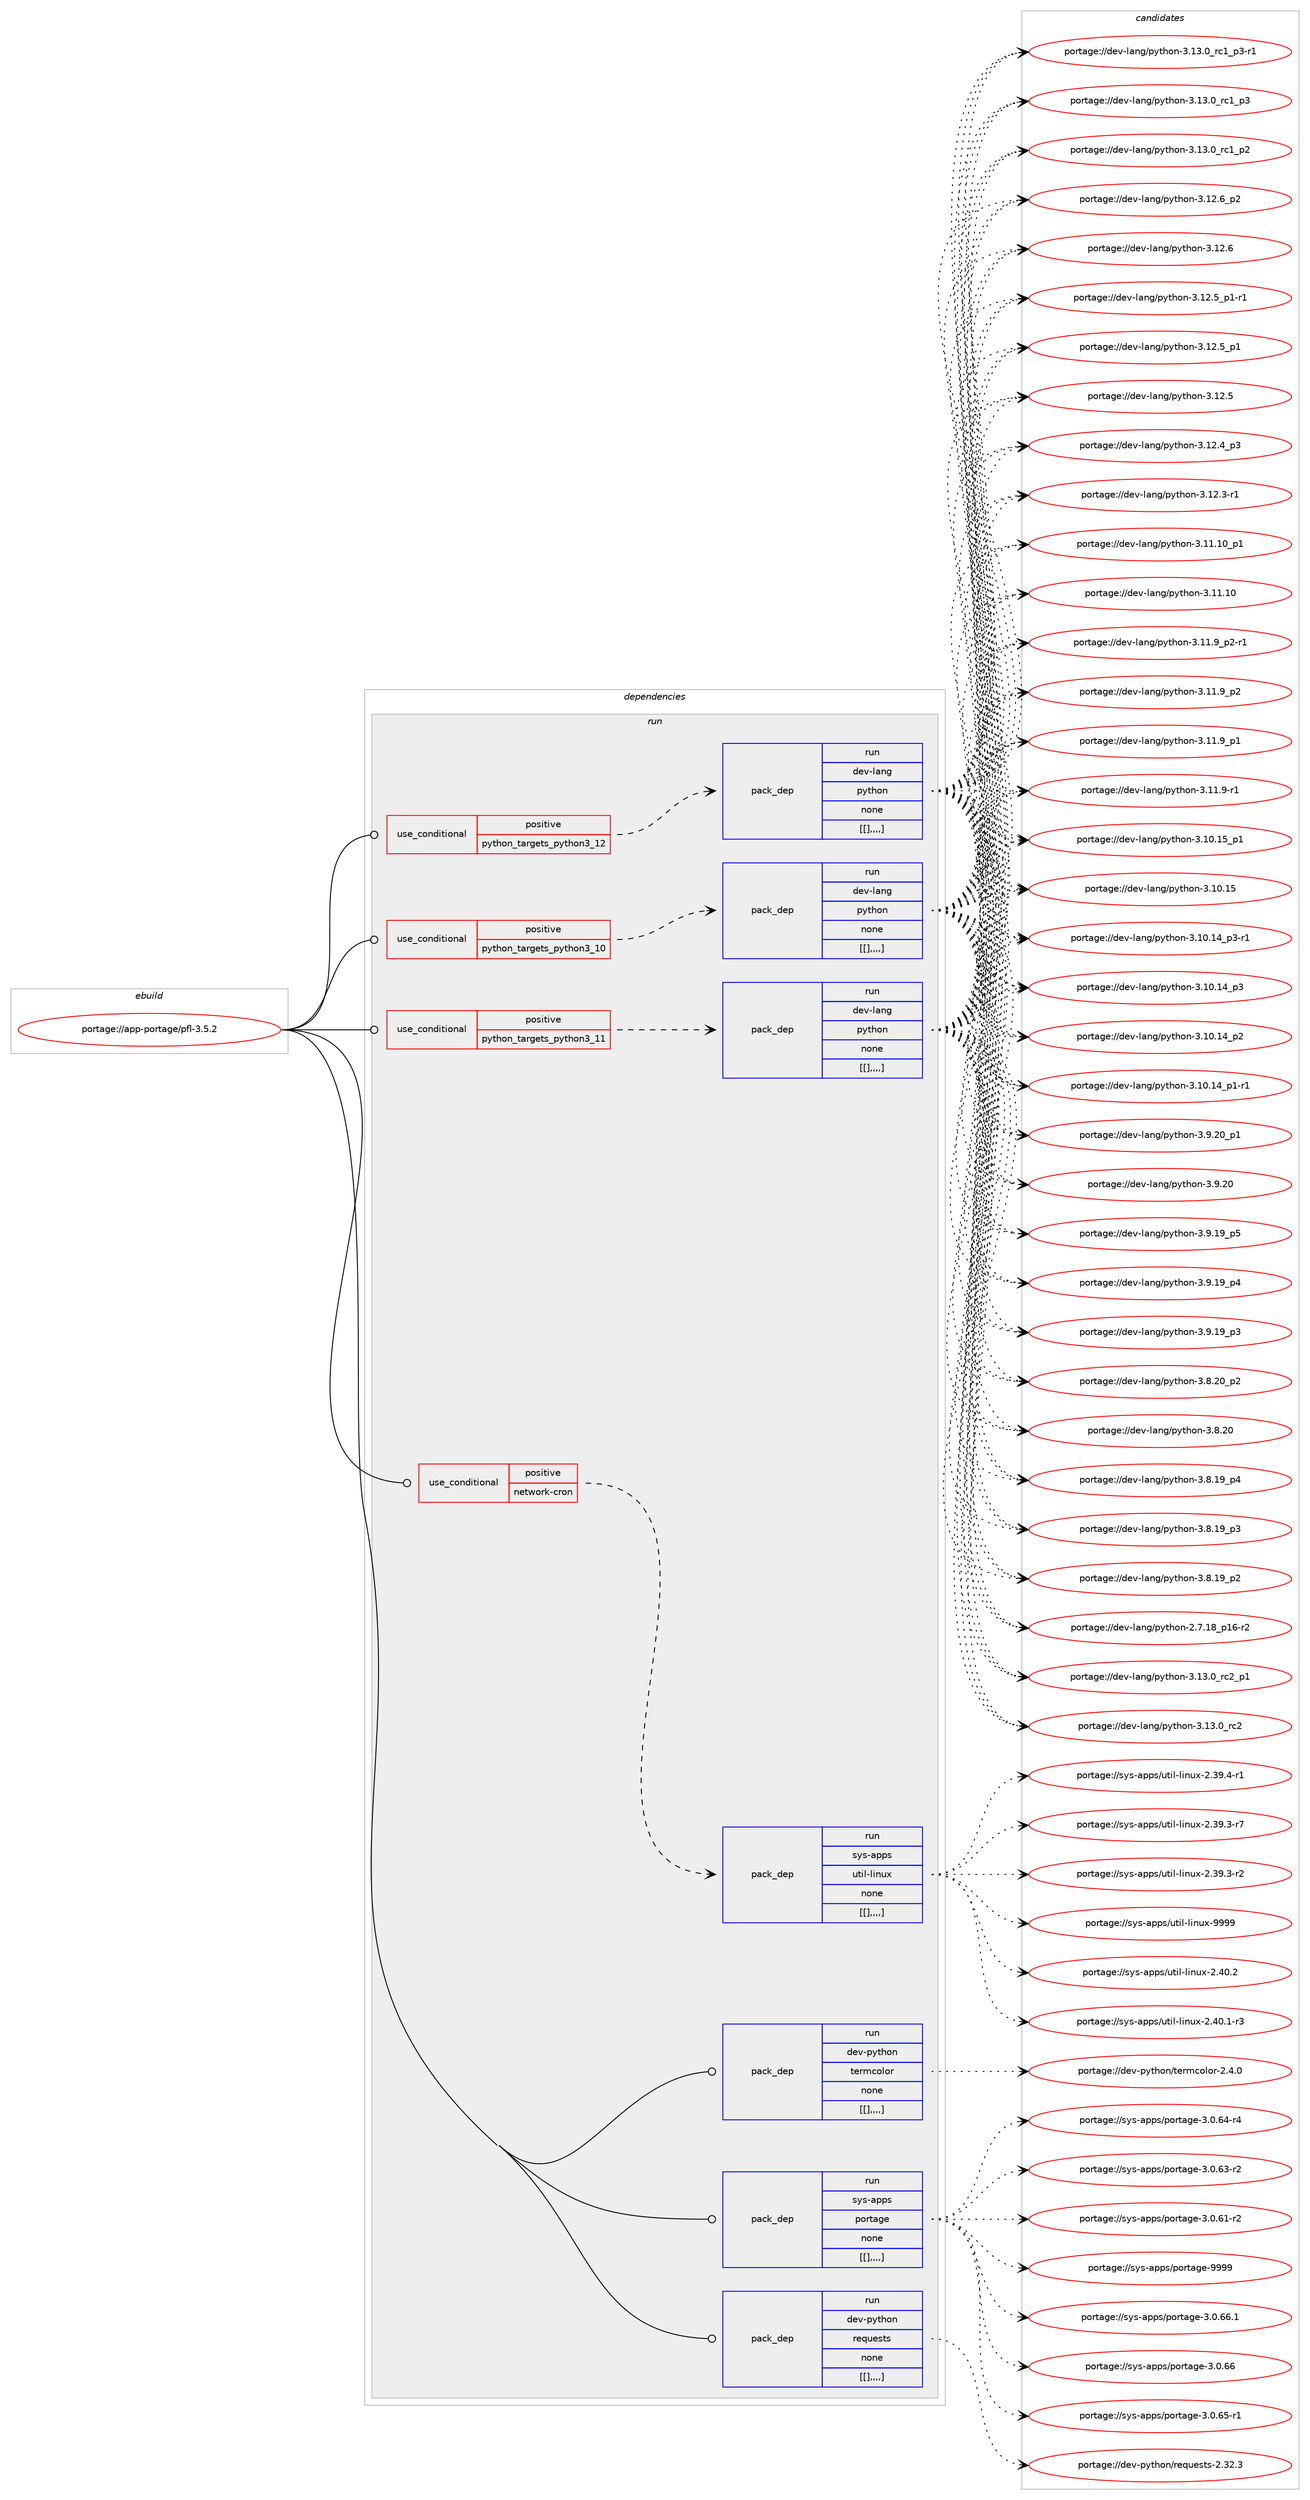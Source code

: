 digraph prolog {

# *************
# Graph options
# *************

newrank=true;
concentrate=true;
compound=true;
graph [rankdir=LR,fontname=Helvetica,fontsize=10,ranksep=1.5];#, ranksep=2.5, nodesep=0.2];
edge  [arrowhead=vee];
node  [fontname=Helvetica,fontsize=10];

# **********
# The ebuild
# **********

subgraph cluster_leftcol {
color=gray;
label=<<i>ebuild</i>>;
id [label="portage://app-portage/pfl-3.5.2", color=red, width=4, href="../app-portage/pfl-3.5.2.svg"];
}

# ****************
# The dependencies
# ****************

subgraph cluster_midcol {
color=gray;
label=<<i>dependencies</i>>;
subgraph cluster_compile {
fillcolor="#eeeeee";
style=filled;
label=<<i>compile</i>>;
}
subgraph cluster_compileandrun {
fillcolor="#eeeeee";
style=filled;
label=<<i>compile and run</i>>;
}
subgraph cluster_run {
fillcolor="#eeeeee";
style=filled;
label=<<i>run</i>>;
subgraph cond14505 {
dependency51604 [label=<<TABLE BORDER="0" CELLBORDER="1" CELLSPACING="0" CELLPADDING="4"><TR><TD ROWSPAN="3" CELLPADDING="10">use_conditional</TD></TR><TR><TD>positive</TD></TR><TR><TD>network-cron</TD></TR></TABLE>>, shape=none, color=red];
subgraph pack36635 {
dependency51605 [label=<<TABLE BORDER="0" CELLBORDER="1" CELLSPACING="0" CELLPADDING="4" WIDTH="220"><TR><TD ROWSPAN="6" CELLPADDING="30">pack_dep</TD></TR><TR><TD WIDTH="110">run</TD></TR><TR><TD>sys-apps</TD></TR><TR><TD>util-linux</TD></TR><TR><TD>none</TD></TR><TR><TD>[[],,,,]</TD></TR></TABLE>>, shape=none, color=blue];
}
dependency51604:e -> dependency51605:w [weight=20,style="dashed",arrowhead="vee"];
}
id:e -> dependency51604:w [weight=20,style="solid",arrowhead="odot"];
subgraph cond14506 {
dependency51606 [label=<<TABLE BORDER="0" CELLBORDER="1" CELLSPACING="0" CELLPADDING="4"><TR><TD ROWSPAN="3" CELLPADDING="10">use_conditional</TD></TR><TR><TD>positive</TD></TR><TR><TD>python_targets_python3_10</TD></TR></TABLE>>, shape=none, color=red];
subgraph pack36636 {
dependency51607 [label=<<TABLE BORDER="0" CELLBORDER="1" CELLSPACING="0" CELLPADDING="4" WIDTH="220"><TR><TD ROWSPAN="6" CELLPADDING="30">pack_dep</TD></TR><TR><TD WIDTH="110">run</TD></TR><TR><TD>dev-lang</TD></TR><TR><TD>python</TD></TR><TR><TD>none</TD></TR><TR><TD>[[],,,,]</TD></TR></TABLE>>, shape=none, color=blue];
}
dependency51606:e -> dependency51607:w [weight=20,style="dashed",arrowhead="vee"];
}
id:e -> dependency51606:w [weight=20,style="solid",arrowhead="odot"];
subgraph cond14507 {
dependency51608 [label=<<TABLE BORDER="0" CELLBORDER="1" CELLSPACING="0" CELLPADDING="4"><TR><TD ROWSPAN="3" CELLPADDING="10">use_conditional</TD></TR><TR><TD>positive</TD></TR><TR><TD>python_targets_python3_11</TD></TR></TABLE>>, shape=none, color=red];
subgraph pack36637 {
dependency51609 [label=<<TABLE BORDER="0" CELLBORDER="1" CELLSPACING="0" CELLPADDING="4" WIDTH="220"><TR><TD ROWSPAN="6" CELLPADDING="30">pack_dep</TD></TR><TR><TD WIDTH="110">run</TD></TR><TR><TD>dev-lang</TD></TR><TR><TD>python</TD></TR><TR><TD>none</TD></TR><TR><TD>[[],,,,]</TD></TR></TABLE>>, shape=none, color=blue];
}
dependency51608:e -> dependency51609:w [weight=20,style="dashed",arrowhead="vee"];
}
id:e -> dependency51608:w [weight=20,style="solid",arrowhead="odot"];
subgraph cond14508 {
dependency51610 [label=<<TABLE BORDER="0" CELLBORDER="1" CELLSPACING="0" CELLPADDING="4"><TR><TD ROWSPAN="3" CELLPADDING="10">use_conditional</TD></TR><TR><TD>positive</TD></TR><TR><TD>python_targets_python3_12</TD></TR></TABLE>>, shape=none, color=red];
subgraph pack36638 {
dependency51611 [label=<<TABLE BORDER="0" CELLBORDER="1" CELLSPACING="0" CELLPADDING="4" WIDTH="220"><TR><TD ROWSPAN="6" CELLPADDING="30">pack_dep</TD></TR><TR><TD WIDTH="110">run</TD></TR><TR><TD>dev-lang</TD></TR><TR><TD>python</TD></TR><TR><TD>none</TD></TR><TR><TD>[[],,,,]</TD></TR></TABLE>>, shape=none, color=blue];
}
dependency51610:e -> dependency51611:w [weight=20,style="dashed",arrowhead="vee"];
}
id:e -> dependency51610:w [weight=20,style="solid",arrowhead="odot"];
subgraph pack36639 {
dependency51612 [label=<<TABLE BORDER="0" CELLBORDER="1" CELLSPACING="0" CELLPADDING="4" WIDTH="220"><TR><TD ROWSPAN="6" CELLPADDING="30">pack_dep</TD></TR><TR><TD WIDTH="110">run</TD></TR><TR><TD>dev-python</TD></TR><TR><TD>requests</TD></TR><TR><TD>none</TD></TR><TR><TD>[[],,,,]</TD></TR></TABLE>>, shape=none, color=blue];
}
id:e -> dependency51612:w [weight=20,style="solid",arrowhead="odot"];
subgraph pack36640 {
dependency51613 [label=<<TABLE BORDER="0" CELLBORDER="1" CELLSPACING="0" CELLPADDING="4" WIDTH="220"><TR><TD ROWSPAN="6" CELLPADDING="30">pack_dep</TD></TR><TR><TD WIDTH="110">run</TD></TR><TR><TD>dev-python</TD></TR><TR><TD>termcolor</TD></TR><TR><TD>none</TD></TR><TR><TD>[[],,,,]</TD></TR></TABLE>>, shape=none, color=blue];
}
id:e -> dependency51613:w [weight=20,style="solid",arrowhead="odot"];
subgraph pack36641 {
dependency51614 [label=<<TABLE BORDER="0" CELLBORDER="1" CELLSPACING="0" CELLPADDING="4" WIDTH="220"><TR><TD ROWSPAN="6" CELLPADDING="30">pack_dep</TD></TR><TR><TD WIDTH="110">run</TD></TR><TR><TD>sys-apps</TD></TR><TR><TD>portage</TD></TR><TR><TD>none</TD></TR><TR><TD>[[],,,,]</TD></TR></TABLE>>, shape=none, color=blue];
}
id:e -> dependency51614:w [weight=20,style="solid",arrowhead="odot"];
}
}

# **************
# The candidates
# **************

subgraph cluster_choices {
rank=same;
color=gray;
label=<<i>candidates</i>>;

subgraph choice36635 {
color=black;
nodesep=1;
choice115121115459711211211547117116105108451081051101171204557575757 [label="portage://sys-apps/util-linux-9999", color=red, width=4,href="../sys-apps/util-linux-9999.svg"];
choice1151211154597112112115471171161051084510810511011712045504652484650 [label="portage://sys-apps/util-linux-2.40.2", color=red, width=4,href="../sys-apps/util-linux-2.40.2.svg"];
choice11512111545971121121154711711610510845108105110117120455046524846494511451 [label="portage://sys-apps/util-linux-2.40.1-r3", color=red, width=4,href="../sys-apps/util-linux-2.40.1-r3.svg"];
choice11512111545971121121154711711610510845108105110117120455046515746524511449 [label="portage://sys-apps/util-linux-2.39.4-r1", color=red, width=4,href="../sys-apps/util-linux-2.39.4-r1.svg"];
choice11512111545971121121154711711610510845108105110117120455046515746514511455 [label="portage://sys-apps/util-linux-2.39.3-r7", color=red, width=4,href="../sys-apps/util-linux-2.39.3-r7.svg"];
choice11512111545971121121154711711610510845108105110117120455046515746514511450 [label="portage://sys-apps/util-linux-2.39.3-r2", color=red, width=4,href="../sys-apps/util-linux-2.39.3-r2.svg"];
dependency51605:e -> choice115121115459711211211547117116105108451081051101171204557575757:w [style=dotted,weight="100"];
dependency51605:e -> choice1151211154597112112115471171161051084510810511011712045504652484650:w [style=dotted,weight="100"];
dependency51605:e -> choice11512111545971121121154711711610510845108105110117120455046524846494511451:w [style=dotted,weight="100"];
dependency51605:e -> choice11512111545971121121154711711610510845108105110117120455046515746524511449:w [style=dotted,weight="100"];
dependency51605:e -> choice11512111545971121121154711711610510845108105110117120455046515746514511455:w [style=dotted,weight="100"];
dependency51605:e -> choice11512111545971121121154711711610510845108105110117120455046515746514511450:w [style=dotted,weight="100"];
}
subgraph choice36636 {
color=black;
nodesep=1;
choice100101118451089711010347112121116104111110455146495146489511499509511249 [label="portage://dev-lang/python-3.13.0_rc2_p1", color=red, width=4,href="../dev-lang/python-3.13.0_rc2_p1.svg"];
choice10010111845108971101034711212111610411111045514649514648951149950 [label="portage://dev-lang/python-3.13.0_rc2", color=red, width=4,href="../dev-lang/python-3.13.0_rc2.svg"];
choice1001011184510897110103471121211161041111104551464951464895114994995112514511449 [label="portage://dev-lang/python-3.13.0_rc1_p3-r1", color=red, width=4,href="../dev-lang/python-3.13.0_rc1_p3-r1.svg"];
choice100101118451089711010347112121116104111110455146495146489511499499511251 [label="portage://dev-lang/python-3.13.0_rc1_p3", color=red, width=4,href="../dev-lang/python-3.13.0_rc1_p3.svg"];
choice100101118451089711010347112121116104111110455146495146489511499499511250 [label="portage://dev-lang/python-3.13.0_rc1_p2", color=red, width=4,href="../dev-lang/python-3.13.0_rc1_p2.svg"];
choice100101118451089711010347112121116104111110455146495046549511250 [label="portage://dev-lang/python-3.12.6_p2", color=red, width=4,href="../dev-lang/python-3.12.6_p2.svg"];
choice10010111845108971101034711212111610411111045514649504654 [label="portage://dev-lang/python-3.12.6", color=red, width=4,href="../dev-lang/python-3.12.6.svg"];
choice1001011184510897110103471121211161041111104551464950465395112494511449 [label="portage://dev-lang/python-3.12.5_p1-r1", color=red, width=4,href="../dev-lang/python-3.12.5_p1-r1.svg"];
choice100101118451089711010347112121116104111110455146495046539511249 [label="portage://dev-lang/python-3.12.5_p1", color=red, width=4,href="../dev-lang/python-3.12.5_p1.svg"];
choice10010111845108971101034711212111610411111045514649504653 [label="portage://dev-lang/python-3.12.5", color=red, width=4,href="../dev-lang/python-3.12.5.svg"];
choice100101118451089711010347112121116104111110455146495046529511251 [label="portage://dev-lang/python-3.12.4_p3", color=red, width=4,href="../dev-lang/python-3.12.4_p3.svg"];
choice100101118451089711010347112121116104111110455146495046514511449 [label="portage://dev-lang/python-3.12.3-r1", color=red, width=4,href="../dev-lang/python-3.12.3-r1.svg"];
choice10010111845108971101034711212111610411111045514649494649489511249 [label="portage://dev-lang/python-3.11.10_p1", color=red, width=4,href="../dev-lang/python-3.11.10_p1.svg"];
choice1001011184510897110103471121211161041111104551464949464948 [label="portage://dev-lang/python-3.11.10", color=red, width=4,href="../dev-lang/python-3.11.10.svg"];
choice1001011184510897110103471121211161041111104551464949465795112504511449 [label="portage://dev-lang/python-3.11.9_p2-r1", color=red, width=4,href="../dev-lang/python-3.11.9_p2-r1.svg"];
choice100101118451089711010347112121116104111110455146494946579511250 [label="portage://dev-lang/python-3.11.9_p2", color=red, width=4,href="../dev-lang/python-3.11.9_p2.svg"];
choice100101118451089711010347112121116104111110455146494946579511249 [label="portage://dev-lang/python-3.11.9_p1", color=red, width=4,href="../dev-lang/python-3.11.9_p1.svg"];
choice100101118451089711010347112121116104111110455146494946574511449 [label="portage://dev-lang/python-3.11.9-r1", color=red, width=4,href="../dev-lang/python-3.11.9-r1.svg"];
choice10010111845108971101034711212111610411111045514649484649539511249 [label="portage://dev-lang/python-3.10.15_p1", color=red, width=4,href="../dev-lang/python-3.10.15_p1.svg"];
choice1001011184510897110103471121211161041111104551464948464953 [label="portage://dev-lang/python-3.10.15", color=red, width=4,href="../dev-lang/python-3.10.15.svg"];
choice100101118451089711010347112121116104111110455146494846495295112514511449 [label="portage://dev-lang/python-3.10.14_p3-r1", color=red, width=4,href="../dev-lang/python-3.10.14_p3-r1.svg"];
choice10010111845108971101034711212111610411111045514649484649529511251 [label="portage://dev-lang/python-3.10.14_p3", color=red, width=4,href="../dev-lang/python-3.10.14_p3.svg"];
choice10010111845108971101034711212111610411111045514649484649529511250 [label="portage://dev-lang/python-3.10.14_p2", color=red, width=4,href="../dev-lang/python-3.10.14_p2.svg"];
choice100101118451089711010347112121116104111110455146494846495295112494511449 [label="portage://dev-lang/python-3.10.14_p1-r1", color=red, width=4,href="../dev-lang/python-3.10.14_p1-r1.svg"];
choice100101118451089711010347112121116104111110455146574650489511249 [label="portage://dev-lang/python-3.9.20_p1", color=red, width=4,href="../dev-lang/python-3.9.20_p1.svg"];
choice10010111845108971101034711212111610411111045514657465048 [label="portage://dev-lang/python-3.9.20", color=red, width=4,href="../dev-lang/python-3.9.20.svg"];
choice100101118451089711010347112121116104111110455146574649579511253 [label="portage://dev-lang/python-3.9.19_p5", color=red, width=4,href="../dev-lang/python-3.9.19_p5.svg"];
choice100101118451089711010347112121116104111110455146574649579511252 [label="portage://dev-lang/python-3.9.19_p4", color=red, width=4,href="../dev-lang/python-3.9.19_p4.svg"];
choice100101118451089711010347112121116104111110455146574649579511251 [label="portage://dev-lang/python-3.9.19_p3", color=red, width=4,href="../dev-lang/python-3.9.19_p3.svg"];
choice100101118451089711010347112121116104111110455146564650489511250 [label="portage://dev-lang/python-3.8.20_p2", color=red, width=4,href="../dev-lang/python-3.8.20_p2.svg"];
choice10010111845108971101034711212111610411111045514656465048 [label="portage://dev-lang/python-3.8.20", color=red, width=4,href="../dev-lang/python-3.8.20.svg"];
choice100101118451089711010347112121116104111110455146564649579511252 [label="portage://dev-lang/python-3.8.19_p4", color=red, width=4,href="../dev-lang/python-3.8.19_p4.svg"];
choice100101118451089711010347112121116104111110455146564649579511251 [label="portage://dev-lang/python-3.8.19_p3", color=red, width=4,href="../dev-lang/python-3.8.19_p3.svg"];
choice100101118451089711010347112121116104111110455146564649579511250 [label="portage://dev-lang/python-3.8.19_p2", color=red, width=4,href="../dev-lang/python-3.8.19_p2.svg"];
choice100101118451089711010347112121116104111110455046554649569511249544511450 [label="portage://dev-lang/python-2.7.18_p16-r2", color=red, width=4,href="../dev-lang/python-2.7.18_p16-r2.svg"];
dependency51607:e -> choice100101118451089711010347112121116104111110455146495146489511499509511249:w [style=dotted,weight="100"];
dependency51607:e -> choice10010111845108971101034711212111610411111045514649514648951149950:w [style=dotted,weight="100"];
dependency51607:e -> choice1001011184510897110103471121211161041111104551464951464895114994995112514511449:w [style=dotted,weight="100"];
dependency51607:e -> choice100101118451089711010347112121116104111110455146495146489511499499511251:w [style=dotted,weight="100"];
dependency51607:e -> choice100101118451089711010347112121116104111110455146495146489511499499511250:w [style=dotted,weight="100"];
dependency51607:e -> choice100101118451089711010347112121116104111110455146495046549511250:w [style=dotted,weight="100"];
dependency51607:e -> choice10010111845108971101034711212111610411111045514649504654:w [style=dotted,weight="100"];
dependency51607:e -> choice1001011184510897110103471121211161041111104551464950465395112494511449:w [style=dotted,weight="100"];
dependency51607:e -> choice100101118451089711010347112121116104111110455146495046539511249:w [style=dotted,weight="100"];
dependency51607:e -> choice10010111845108971101034711212111610411111045514649504653:w [style=dotted,weight="100"];
dependency51607:e -> choice100101118451089711010347112121116104111110455146495046529511251:w [style=dotted,weight="100"];
dependency51607:e -> choice100101118451089711010347112121116104111110455146495046514511449:w [style=dotted,weight="100"];
dependency51607:e -> choice10010111845108971101034711212111610411111045514649494649489511249:w [style=dotted,weight="100"];
dependency51607:e -> choice1001011184510897110103471121211161041111104551464949464948:w [style=dotted,weight="100"];
dependency51607:e -> choice1001011184510897110103471121211161041111104551464949465795112504511449:w [style=dotted,weight="100"];
dependency51607:e -> choice100101118451089711010347112121116104111110455146494946579511250:w [style=dotted,weight="100"];
dependency51607:e -> choice100101118451089711010347112121116104111110455146494946579511249:w [style=dotted,weight="100"];
dependency51607:e -> choice100101118451089711010347112121116104111110455146494946574511449:w [style=dotted,weight="100"];
dependency51607:e -> choice10010111845108971101034711212111610411111045514649484649539511249:w [style=dotted,weight="100"];
dependency51607:e -> choice1001011184510897110103471121211161041111104551464948464953:w [style=dotted,weight="100"];
dependency51607:e -> choice100101118451089711010347112121116104111110455146494846495295112514511449:w [style=dotted,weight="100"];
dependency51607:e -> choice10010111845108971101034711212111610411111045514649484649529511251:w [style=dotted,weight="100"];
dependency51607:e -> choice10010111845108971101034711212111610411111045514649484649529511250:w [style=dotted,weight="100"];
dependency51607:e -> choice100101118451089711010347112121116104111110455146494846495295112494511449:w [style=dotted,weight="100"];
dependency51607:e -> choice100101118451089711010347112121116104111110455146574650489511249:w [style=dotted,weight="100"];
dependency51607:e -> choice10010111845108971101034711212111610411111045514657465048:w [style=dotted,weight="100"];
dependency51607:e -> choice100101118451089711010347112121116104111110455146574649579511253:w [style=dotted,weight="100"];
dependency51607:e -> choice100101118451089711010347112121116104111110455146574649579511252:w [style=dotted,weight="100"];
dependency51607:e -> choice100101118451089711010347112121116104111110455146574649579511251:w [style=dotted,weight="100"];
dependency51607:e -> choice100101118451089711010347112121116104111110455146564650489511250:w [style=dotted,weight="100"];
dependency51607:e -> choice10010111845108971101034711212111610411111045514656465048:w [style=dotted,weight="100"];
dependency51607:e -> choice100101118451089711010347112121116104111110455146564649579511252:w [style=dotted,weight="100"];
dependency51607:e -> choice100101118451089711010347112121116104111110455146564649579511251:w [style=dotted,weight="100"];
dependency51607:e -> choice100101118451089711010347112121116104111110455146564649579511250:w [style=dotted,weight="100"];
dependency51607:e -> choice100101118451089711010347112121116104111110455046554649569511249544511450:w [style=dotted,weight="100"];
}
subgraph choice36637 {
color=black;
nodesep=1;
choice100101118451089711010347112121116104111110455146495146489511499509511249 [label="portage://dev-lang/python-3.13.0_rc2_p1", color=red, width=4,href="../dev-lang/python-3.13.0_rc2_p1.svg"];
choice10010111845108971101034711212111610411111045514649514648951149950 [label="portage://dev-lang/python-3.13.0_rc2", color=red, width=4,href="../dev-lang/python-3.13.0_rc2.svg"];
choice1001011184510897110103471121211161041111104551464951464895114994995112514511449 [label="portage://dev-lang/python-3.13.0_rc1_p3-r1", color=red, width=4,href="../dev-lang/python-3.13.0_rc1_p3-r1.svg"];
choice100101118451089711010347112121116104111110455146495146489511499499511251 [label="portage://dev-lang/python-3.13.0_rc1_p3", color=red, width=4,href="../dev-lang/python-3.13.0_rc1_p3.svg"];
choice100101118451089711010347112121116104111110455146495146489511499499511250 [label="portage://dev-lang/python-3.13.0_rc1_p2", color=red, width=4,href="../dev-lang/python-3.13.0_rc1_p2.svg"];
choice100101118451089711010347112121116104111110455146495046549511250 [label="portage://dev-lang/python-3.12.6_p2", color=red, width=4,href="../dev-lang/python-3.12.6_p2.svg"];
choice10010111845108971101034711212111610411111045514649504654 [label="portage://dev-lang/python-3.12.6", color=red, width=4,href="../dev-lang/python-3.12.6.svg"];
choice1001011184510897110103471121211161041111104551464950465395112494511449 [label="portage://dev-lang/python-3.12.5_p1-r1", color=red, width=4,href="../dev-lang/python-3.12.5_p1-r1.svg"];
choice100101118451089711010347112121116104111110455146495046539511249 [label="portage://dev-lang/python-3.12.5_p1", color=red, width=4,href="../dev-lang/python-3.12.5_p1.svg"];
choice10010111845108971101034711212111610411111045514649504653 [label="portage://dev-lang/python-3.12.5", color=red, width=4,href="../dev-lang/python-3.12.5.svg"];
choice100101118451089711010347112121116104111110455146495046529511251 [label="portage://dev-lang/python-3.12.4_p3", color=red, width=4,href="../dev-lang/python-3.12.4_p3.svg"];
choice100101118451089711010347112121116104111110455146495046514511449 [label="portage://dev-lang/python-3.12.3-r1", color=red, width=4,href="../dev-lang/python-3.12.3-r1.svg"];
choice10010111845108971101034711212111610411111045514649494649489511249 [label="portage://dev-lang/python-3.11.10_p1", color=red, width=4,href="../dev-lang/python-3.11.10_p1.svg"];
choice1001011184510897110103471121211161041111104551464949464948 [label="portage://dev-lang/python-3.11.10", color=red, width=4,href="../dev-lang/python-3.11.10.svg"];
choice1001011184510897110103471121211161041111104551464949465795112504511449 [label="portage://dev-lang/python-3.11.9_p2-r1", color=red, width=4,href="../dev-lang/python-3.11.9_p2-r1.svg"];
choice100101118451089711010347112121116104111110455146494946579511250 [label="portage://dev-lang/python-3.11.9_p2", color=red, width=4,href="../dev-lang/python-3.11.9_p2.svg"];
choice100101118451089711010347112121116104111110455146494946579511249 [label="portage://dev-lang/python-3.11.9_p1", color=red, width=4,href="../dev-lang/python-3.11.9_p1.svg"];
choice100101118451089711010347112121116104111110455146494946574511449 [label="portage://dev-lang/python-3.11.9-r1", color=red, width=4,href="../dev-lang/python-3.11.9-r1.svg"];
choice10010111845108971101034711212111610411111045514649484649539511249 [label="portage://dev-lang/python-3.10.15_p1", color=red, width=4,href="../dev-lang/python-3.10.15_p1.svg"];
choice1001011184510897110103471121211161041111104551464948464953 [label="portage://dev-lang/python-3.10.15", color=red, width=4,href="../dev-lang/python-3.10.15.svg"];
choice100101118451089711010347112121116104111110455146494846495295112514511449 [label="portage://dev-lang/python-3.10.14_p3-r1", color=red, width=4,href="../dev-lang/python-3.10.14_p3-r1.svg"];
choice10010111845108971101034711212111610411111045514649484649529511251 [label="portage://dev-lang/python-3.10.14_p3", color=red, width=4,href="../dev-lang/python-3.10.14_p3.svg"];
choice10010111845108971101034711212111610411111045514649484649529511250 [label="portage://dev-lang/python-3.10.14_p2", color=red, width=4,href="../dev-lang/python-3.10.14_p2.svg"];
choice100101118451089711010347112121116104111110455146494846495295112494511449 [label="portage://dev-lang/python-3.10.14_p1-r1", color=red, width=4,href="../dev-lang/python-3.10.14_p1-r1.svg"];
choice100101118451089711010347112121116104111110455146574650489511249 [label="portage://dev-lang/python-3.9.20_p1", color=red, width=4,href="../dev-lang/python-3.9.20_p1.svg"];
choice10010111845108971101034711212111610411111045514657465048 [label="portage://dev-lang/python-3.9.20", color=red, width=4,href="../dev-lang/python-3.9.20.svg"];
choice100101118451089711010347112121116104111110455146574649579511253 [label="portage://dev-lang/python-3.9.19_p5", color=red, width=4,href="../dev-lang/python-3.9.19_p5.svg"];
choice100101118451089711010347112121116104111110455146574649579511252 [label="portage://dev-lang/python-3.9.19_p4", color=red, width=4,href="../dev-lang/python-3.9.19_p4.svg"];
choice100101118451089711010347112121116104111110455146574649579511251 [label="portage://dev-lang/python-3.9.19_p3", color=red, width=4,href="../dev-lang/python-3.9.19_p3.svg"];
choice100101118451089711010347112121116104111110455146564650489511250 [label="portage://dev-lang/python-3.8.20_p2", color=red, width=4,href="../dev-lang/python-3.8.20_p2.svg"];
choice10010111845108971101034711212111610411111045514656465048 [label="portage://dev-lang/python-3.8.20", color=red, width=4,href="../dev-lang/python-3.8.20.svg"];
choice100101118451089711010347112121116104111110455146564649579511252 [label="portage://dev-lang/python-3.8.19_p4", color=red, width=4,href="../dev-lang/python-3.8.19_p4.svg"];
choice100101118451089711010347112121116104111110455146564649579511251 [label="portage://dev-lang/python-3.8.19_p3", color=red, width=4,href="../dev-lang/python-3.8.19_p3.svg"];
choice100101118451089711010347112121116104111110455146564649579511250 [label="portage://dev-lang/python-3.8.19_p2", color=red, width=4,href="../dev-lang/python-3.8.19_p2.svg"];
choice100101118451089711010347112121116104111110455046554649569511249544511450 [label="portage://dev-lang/python-2.7.18_p16-r2", color=red, width=4,href="../dev-lang/python-2.7.18_p16-r2.svg"];
dependency51609:e -> choice100101118451089711010347112121116104111110455146495146489511499509511249:w [style=dotted,weight="100"];
dependency51609:e -> choice10010111845108971101034711212111610411111045514649514648951149950:w [style=dotted,weight="100"];
dependency51609:e -> choice1001011184510897110103471121211161041111104551464951464895114994995112514511449:w [style=dotted,weight="100"];
dependency51609:e -> choice100101118451089711010347112121116104111110455146495146489511499499511251:w [style=dotted,weight="100"];
dependency51609:e -> choice100101118451089711010347112121116104111110455146495146489511499499511250:w [style=dotted,weight="100"];
dependency51609:e -> choice100101118451089711010347112121116104111110455146495046549511250:w [style=dotted,weight="100"];
dependency51609:e -> choice10010111845108971101034711212111610411111045514649504654:w [style=dotted,weight="100"];
dependency51609:e -> choice1001011184510897110103471121211161041111104551464950465395112494511449:w [style=dotted,weight="100"];
dependency51609:e -> choice100101118451089711010347112121116104111110455146495046539511249:w [style=dotted,weight="100"];
dependency51609:e -> choice10010111845108971101034711212111610411111045514649504653:w [style=dotted,weight="100"];
dependency51609:e -> choice100101118451089711010347112121116104111110455146495046529511251:w [style=dotted,weight="100"];
dependency51609:e -> choice100101118451089711010347112121116104111110455146495046514511449:w [style=dotted,weight="100"];
dependency51609:e -> choice10010111845108971101034711212111610411111045514649494649489511249:w [style=dotted,weight="100"];
dependency51609:e -> choice1001011184510897110103471121211161041111104551464949464948:w [style=dotted,weight="100"];
dependency51609:e -> choice1001011184510897110103471121211161041111104551464949465795112504511449:w [style=dotted,weight="100"];
dependency51609:e -> choice100101118451089711010347112121116104111110455146494946579511250:w [style=dotted,weight="100"];
dependency51609:e -> choice100101118451089711010347112121116104111110455146494946579511249:w [style=dotted,weight="100"];
dependency51609:e -> choice100101118451089711010347112121116104111110455146494946574511449:w [style=dotted,weight="100"];
dependency51609:e -> choice10010111845108971101034711212111610411111045514649484649539511249:w [style=dotted,weight="100"];
dependency51609:e -> choice1001011184510897110103471121211161041111104551464948464953:w [style=dotted,weight="100"];
dependency51609:e -> choice100101118451089711010347112121116104111110455146494846495295112514511449:w [style=dotted,weight="100"];
dependency51609:e -> choice10010111845108971101034711212111610411111045514649484649529511251:w [style=dotted,weight="100"];
dependency51609:e -> choice10010111845108971101034711212111610411111045514649484649529511250:w [style=dotted,weight="100"];
dependency51609:e -> choice100101118451089711010347112121116104111110455146494846495295112494511449:w [style=dotted,weight="100"];
dependency51609:e -> choice100101118451089711010347112121116104111110455146574650489511249:w [style=dotted,weight="100"];
dependency51609:e -> choice10010111845108971101034711212111610411111045514657465048:w [style=dotted,weight="100"];
dependency51609:e -> choice100101118451089711010347112121116104111110455146574649579511253:w [style=dotted,weight="100"];
dependency51609:e -> choice100101118451089711010347112121116104111110455146574649579511252:w [style=dotted,weight="100"];
dependency51609:e -> choice100101118451089711010347112121116104111110455146574649579511251:w [style=dotted,weight="100"];
dependency51609:e -> choice100101118451089711010347112121116104111110455146564650489511250:w [style=dotted,weight="100"];
dependency51609:e -> choice10010111845108971101034711212111610411111045514656465048:w [style=dotted,weight="100"];
dependency51609:e -> choice100101118451089711010347112121116104111110455146564649579511252:w [style=dotted,weight="100"];
dependency51609:e -> choice100101118451089711010347112121116104111110455146564649579511251:w [style=dotted,weight="100"];
dependency51609:e -> choice100101118451089711010347112121116104111110455146564649579511250:w [style=dotted,weight="100"];
dependency51609:e -> choice100101118451089711010347112121116104111110455046554649569511249544511450:w [style=dotted,weight="100"];
}
subgraph choice36638 {
color=black;
nodesep=1;
choice100101118451089711010347112121116104111110455146495146489511499509511249 [label="portage://dev-lang/python-3.13.0_rc2_p1", color=red, width=4,href="../dev-lang/python-3.13.0_rc2_p1.svg"];
choice10010111845108971101034711212111610411111045514649514648951149950 [label="portage://dev-lang/python-3.13.0_rc2", color=red, width=4,href="../dev-lang/python-3.13.0_rc2.svg"];
choice1001011184510897110103471121211161041111104551464951464895114994995112514511449 [label="portage://dev-lang/python-3.13.0_rc1_p3-r1", color=red, width=4,href="../dev-lang/python-3.13.0_rc1_p3-r1.svg"];
choice100101118451089711010347112121116104111110455146495146489511499499511251 [label="portage://dev-lang/python-3.13.0_rc1_p3", color=red, width=4,href="../dev-lang/python-3.13.0_rc1_p3.svg"];
choice100101118451089711010347112121116104111110455146495146489511499499511250 [label="portage://dev-lang/python-3.13.0_rc1_p2", color=red, width=4,href="../dev-lang/python-3.13.0_rc1_p2.svg"];
choice100101118451089711010347112121116104111110455146495046549511250 [label="portage://dev-lang/python-3.12.6_p2", color=red, width=4,href="../dev-lang/python-3.12.6_p2.svg"];
choice10010111845108971101034711212111610411111045514649504654 [label="portage://dev-lang/python-3.12.6", color=red, width=4,href="../dev-lang/python-3.12.6.svg"];
choice1001011184510897110103471121211161041111104551464950465395112494511449 [label="portage://dev-lang/python-3.12.5_p1-r1", color=red, width=4,href="../dev-lang/python-3.12.5_p1-r1.svg"];
choice100101118451089711010347112121116104111110455146495046539511249 [label="portage://dev-lang/python-3.12.5_p1", color=red, width=4,href="../dev-lang/python-3.12.5_p1.svg"];
choice10010111845108971101034711212111610411111045514649504653 [label="portage://dev-lang/python-3.12.5", color=red, width=4,href="../dev-lang/python-3.12.5.svg"];
choice100101118451089711010347112121116104111110455146495046529511251 [label="portage://dev-lang/python-3.12.4_p3", color=red, width=4,href="../dev-lang/python-3.12.4_p3.svg"];
choice100101118451089711010347112121116104111110455146495046514511449 [label="portage://dev-lang/python-3.12.3-r1", color=red, width=4,href="../dev-lang/python-3.12.3-r1.svg"];
choice10010111845108971101034711212111610411111045514649494649489511249 [label="portage://dev-lang/python-3.11.10_p1", color=red, width=4,href="../dev-lang/python-3.11.10_p1.svg"];
choice1001011184510897110103471121211161041111104551464949464948 [label="portage://dev-lang/python-3.11.10", color=red, width=4,href="../dev-lang/python-3.11.10.svg"];
choice1001011184510897110103471121211161041111104551464949465795112504511449 [label="portage://dev-lang/python-3.11.9_p2-r1", color=red, width=4,href="../dev-lang/python-3.11.9_p2-r1.svg"];
choice100101118451089711010347112121116104111110455146494946579511250 [label="portage://dev-lang/python-3.11.9_p2", color=red, width=4,href="../dev-lang/python-3.11.9_p2.svg"];
choice100101118451089711010347112121116104111110455146494946579511249 [label="portage://dev-lang/python-3.11.9_p1", color=red, width=4,href="../dev-lang/python-3.11.9_p1.svg"];
choice100101118451089711010347112121116104111110455146494946574511449 [label="portage://dev-lang/python-3.11.9-r1", color=red, width=4,href="../dev-lang/python-3.11.9-r1.svg"];
choice10010111845108971101034711212111610411111045514649484649539511249 [label="portage://dev-lang/python-3.10.15_p1", color=red, width=4,href="../dev-lang/python-3.10.15_p1.svg"];
choice1001011184510897110103471121211161041111104551464948464953 [label="portage://dev-lang/python-3.10.15", color=red, width=4,href="../dev-lang/python-3.10.15.svg"];
choice100101118451089711010347112121116104111110455146494846495295112514511449 [label="portage://dev-lang/python-3.10.14_p3-r1", color=red, width=4,href="../dev-lang/python-3.10.14_p3-r1.svg"];
choice10010111845108971101034711212111610411111045514649484649529511251 [label="portage://dev-lang/python-3.10.14_p3", color=red, width=4,href="../dev-lang/python-3.10.14_p3.svg"];
choice10010111845108971101034711212111610411111045514649484649529511250 [label="portage://dev-lang/python-3.10.14_p2", color=red, width=4,href="../dev-lang/python-3.10.14_p2.svg"];
choice100101118451089711010347112121116104111110455146494846495295112494511449 [label="portage://dev-lang/python-3.10.14_p1-r1", color=red, width=4,href="../dev-lang/python-3.10.14_p1-r1.svg"];
choice100101118451089711010347112121116104111110455146574650489511249 [label="portage://dev-lang/python-3.9.20_p1", color=red, width=4,href="../dev-lang/python-3.9.20_p1.svg"];
choice10010111845108971101034711212111610411111045514657465048 [label="portage://dev-lang/python-3.9.20", color=red, width=4,href="../dev-lang/python-3.9.20.svg"];
choice100101118451089711010347112121116104111110455146574649579511253 [label="portage://dev-lang/python-3.9.19_p5", color=red, width=4,href="../dev-lang/python-3.9.19_p5.svg"];
choice100101118451089711010347112121116104111110455146574649579511252 [label="portage://dev-lang/python-3.9.19_p4", color=red, width=4,href="../dev-lang/python-3.9.19_p4.svg"];
choice100101118451089711010347112121116104111110455146574649579511251 [label="portage://dev-lang/python-3.9.19_p3", color=red, width=4,href="../dev-lang/python-3.9.19_p3.svg"];
choice100101118451089711010347112121116104111110455146564650489511250 [label="portage://dev-lang/python-3.8.20_p2", color=red, width=4,href="../dev-lang/python-3.8.20_p2.svg"];
choice10010111845108971101034711212111610411111045514656465048 [label="portage://dev-lang/python-3.8.20", color=red, width=4,href="../dev-lang/python-3.8.20.svg"];
choice100101118451089711010347112121116104111110455146564649579511252 [label="portage://dev-lang/python-3.8.19_p4", color=red, width=4,href="../dev-lang/python-3.8.19_p4.svg"];
choice100101118451089711010347112121116104111110455146564649579511251 [label="portage://dev-lang/python-3.8.19_p3", color=red, width=4,href="../dev-lang/python-3.8.19_p3.svg"];
choice100101118451089711010347112121116104111110455146564649579511250 [label="portage://dev-lang/python-3.8.19_p2", color=red, width=4,href="../dev-lang/python-3.8.19_p2.svg"];
choice100101118451089711010347112121116104111110455046554649569511249544511450 [label="portage://dev-lang/python-2.7.18_p16-r2", color=red, width=4,href="../dev-lang/python-2.7.18_p16-r2.svg"];
dependency51611:e -> choice100101118451089711010347112121116104111110455146495146489511499509511249:w [style=dotted,weight="100"];
dependency51611:e -> choice10010111845108971101034711212111610411111045514649514648951149950:w [style=dotted,weight="100"];
dependency51611:e -> choice1001011184510897110103471121211161041111104551464951464895114994995112514511449:w [style=dotted,weight="100"];
dependency51611:e -> choice100101118451089711010347112121116104111110455146495146489511499499511251:w [style=dotted,weight="100"];
dependency51611:e -> choice100101118451089711010347112121116104111110455146495146489511499499511250:w [style=dotted,weight="100"];
dependency51611:e -> choice100101118451089711010347112121116104111110455146495046549511250:w [style=dotted,weight="100"];
dependency51611:e -> choice10010111845108971101034711212111610411111045514649504654:w [style=dotted,weight="100"];
dependency51611:e -> choice1001011184510897110103471121211161041111104551464950465395112494511449:w [style=dotted,weight="100"];
dependency51611:e -> choice100101118451089711010347112121116104111110455146495046539511249:w [style=dotted,weight="100"];
dependency51611:e -> choice10010111845108971101034711212111610411111045514649504653:w [style=dotted,weight="100"];
dependency51611:e -> choice100101118451089711010347112121116104111110455146495046529511251:w [style=dotted,weight="100"];
dependency51611:e -> choice100101118451089711010347112121116104111110455146495046514511449:w [style=dotted,weight="100"];
dependency51611:e -> choice10010111845108971101034711212111610411111045514649494649489511249:w [style=dotted,weight="100"];
dependency51611:e -> choice1001011184510897110103471121211161041111104551464949464948:w [style=dotted,weight="100"];
dependency51611:e -> choice1001011184510897110103471121211161041111104551464949465795112504511449:w [style=dotted,weight="100"];
dependency51611:e -> choice100101118451089711010347112121116104111110455146494946579511250:w [style=dotted,weight="100"];
dependency51611:e -> choice100101118451089711010347112121116104111110455146494946579511249:w [style=dotted,weight="100"];
dependency51611:e -> choice100101118451089711010347112121116104111110455146494946574511449:w [style=dotted,weight="100"];
dependency51611:e -> choice10010111845108971101034711212111610411111045514649484649539511249:w [style=dotted,weight="100"];
dependency51611:e -> choice1001011184510897110103471121211161041111104551464948464953:w [style=dotted,weight="100"];
dependency51611:e -> choice100101118451089711010347112121116104111110455146494846495295112514511449:w [style=dotted,weight="100"];
dependency51611:e -> choice10010111845108971101034711212111610411111045514649484649529511251:w [style=dotted,weight="100"];
dependency51611:e -> choice10010111845108971101034711212111610411111045514649484649529511250:w [style=dotted,weight="100"];
dependency51611:e -> choice100101118451089711010347112121116104111110455146494846495295112494511449:w [style=dotted,weight="100"];
dependency51611:e -> choice100101118451089711010347112121116104111110455146574650489511249:w [style=dotted,weight="100"];
dependency51611:e -> choice10010111845108971101034711212111610411111045514657465048:w [style=dotted,weight="100"];
dependency51611:e -> choice100101118451089711010347112121116104111110455146574649579511253:w [style=dotted,weight="100"];
dependency51611:e -> choice100101118451089711010347112121116104111110455146574649579511252:w [style=dotted,weight="100"];
dependency51611:e -> choice100101118451089711010347112121116104111110455146574649579511251:w [style=dotted,weight="100"];
dependency51611:e -> choice100101118451089711010347112121116104111110455146564650489511250:w [style=dotted,weight="100"];
dependency51611:e -> choice10010111845108971101034711212111610411111045514656465048:w [style=dotted,weight="100"];
dependency51611:e -> choice100101118451089711010347112121116104111110455146564649579511252:w [style=dotted,weight="100"];
dependency51611:e -> choice100101118451089711010347112121116104111110455146564649579511251:w [style=dotted,weight="100"];
dependency51611:e -> choice100101118451089711010347112121116104111110455146564649579511250:w [style=dotted,weight="100"];
dependency51611:e -> choice100101118451089711010347112121116104111110455046554649569511249544511450:w [style=dotted,weight="100"];
}
subgraph choice36639 {
color=black;
nodesep=1;
choice100101118451121211161041111104711410111311710111511611545504651504651 [label="portage://dev-python/requests-2.32.3", color=red, width=4,href="../dev-python/requests-2.32.3.svg"];
dependency51612:e -> choice100101118451121211161041111104711410111311710111511611545504651504651:w [style=dotted,weight="100"];
}
subgraph choice36640 {
color=black;
nodesep=1;
choice100101118451121211161041111104711610111410999111108111114455046524648 [label="portage://dev-python/termcolor-2.4.0", color=red, width=4,href="../dev-python/termcolor-2.4.0.svg"];
dependency51613:e -> choice100101118451121211161041111104711610111410999111108111114455046524648:w [style=dotted,weight="100"];
}
subgraph choice36641 {
color=black;
nodesep=1;
choice115121115459711211211547112111114116971031014557575757 [label="portage://sys-apps/portage-9999", color=red, width=4,href="../sys-apps/portage-9999.svg"];
choice11512111545971121121154711211111411697103101455146484654544649 [label="portage://sys-apps/portage-3.0.66.1", color=red, width=4,href="../sys-apps/portage-3.0.66.1.svg"];
choice1151211154597112112115471121111141169710310145514648465454 [label="portage://sys-apps/portage-3.0.66", color=red, width=4,href="../sys-apps/portage-3.0.66.svg"];
choice11512111545971121121154711211111411697103101455146484654534511449 [label="portage://sys-apps/portage-3.0.65-r1", color=red, width=4,href="../sys-apps/portage-3.0.65-r1.svg"];
choice11512111545971121121154711211111411697103101455146484654524511452 [label="portage://sys-apps/portage-3.0.64-r4", color=red, width=4,href="../sys-apps/portage-3.0.64-r4.svg"];
choice11512111545971121121154711211111411697103101455146484654514511450 [label="portage://sys-apps/portage-3.0.63-r2", color=red, width=4,href="../sys-apps/portage-3.0.63-r2.svg"];
choice11512111545971121121154711211111411697103101455146484654494511450 [label="portage://sys-apps/portage-3.0.61-r2", color=red, width=4,href="../sys-apps/portage-3.0.61-r2.svg"];
dependency51614:e -> choice115121115459711211211547112111114116971031014557575757:w [style=dotted,weight="100"];
dependency51614:e -> choice11512111545971121121154711211111411697103101455146484654544649:w [style=dotted,weight="100"];
dependency51614:e -> choice1151211154597112112115471121111141169710310145514648465454:w [style=dotted,weight="100"];
dependency51614:e -> choice11512111545971121121154711211111411697103101455146484654534511449:w [style=dotted,weight="100"];
dependency51614:e -> choice11512111545971121121154711211111411697103101455146484654524511452:w [style=dotted,weight="100"];
dependency51614:e -> choice11512111545971121121154711211111411697103101455146484654514511450:w [style=dotted,weight="100"];
dependency51614:e -> choice11512111545971121121154711211111411697103101455146484654494511450:w [style=dotted,weight="100"];
}
}

}
